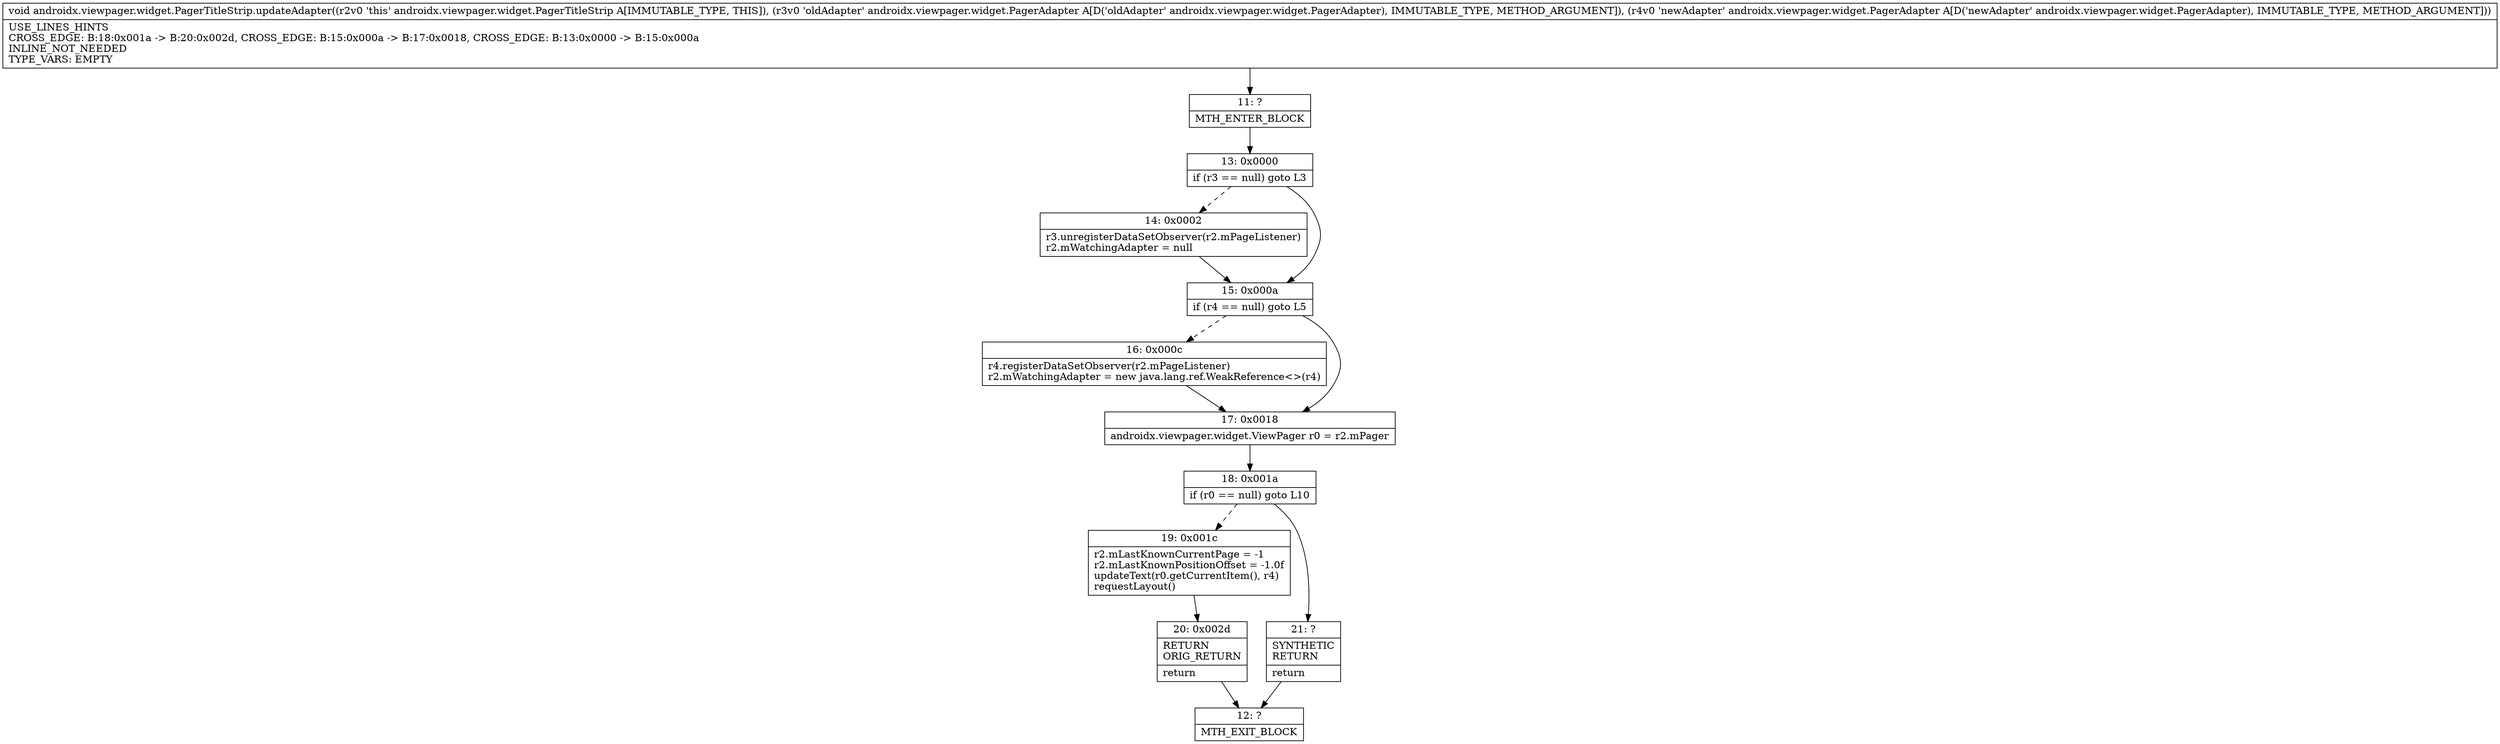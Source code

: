 digraph "CFG forandroidx.viewpager.widget.PagerTitleStrip.updateAdapter(Landroidx\/viewpager\/widget\/PagerAdapter;Landroidx\/viewpager\/widget\/PagerAdapter;)V" {
Node_11 [shape=record,label="{11\:\ ?|MTH_ENTER_BLOCK\l}"];
Node_13 [shape=record,label="{13\:\ 0x0000|if (r3 == null) goto L3\l}"];
Node_14 [shape=record,label="{14\:\ 0x0002|r3.unregisterDataSetObserver(r2.mPageListener)\lr2.mWatchingAdapter = null\l}"];
Node_15 [shape=record,label="{15\:\ 0x000a|if (r4 == null) goto L5\l}"];
Node_16 [shape=record,label="{16\:\ 0x000c|r4.registerDataSetObserver(r2.mPageListener)\lr2.mWatchingAdapter = new java.lang.ref.WeakReference\<\>(r4)\l}"];
Node_17 [shape=record,label="{17\:\ 0x0018|androidx.viewpager.widget.ViewPager r0 = r2.mPager\l}"];
Node_18 [shape=record,label="{18\:\ 0x001a|if (r0 == null) goto L10\l}"];
Node_19 [shape=record,label="{19\:\ 0x001c|r2.mLastKnownCurrentPage = \-1\lr2.mLastKnownPositionOffset = \-1.0f\lupdateText(r0.getCurrentItem(), r4)\lrequestLayout()\l}"];
Node_20 [shape=record,label="{20\:\ 0x002d|RETURN\lORIG_RETURN\l|return\l}"];
Node_12 [shape=record,label="{12\:\ ?|MTH_EXIT_BLOCK\l}"];
Node_21 [shape=record,label="{21\:\ ?|SYNTHETIC\lRETURN\l|return\l}"];
MethodNode[shape=record,label="{void androidx.viewpager.widget.PagerTitleStrip.updateAdapter((r2v0 'this' androidx.viewpager.widget.PagerTitleStrip A[IMMUTABLE_TYPE, THIS]), (r3v0 'oldAdapter' androidx.viewpager.widget.PagerAdapter A[D('oldAdapter' androidx.viewpager.widget.PagerAdapter), IMMUTABLE_TYPE, METHOD_ARGUMENT]), (r4v0 'newAdapter' androidx.viewpager.widget.PagerAdapter A[D('newAdapter' androidx.viewpager.widget.PagerAdapter), IMMUTABLE_TYPE, METHOD_ARGUMENT]))  | USE_LINES_HINTS\lCROSS_EDGE: B:18:0x001a \-\> B:20:0x002d, CROSS_EDGE: B:15:0x000a \-\> B:17:0x0018, CROSS_EDGE: B:13:0x0000 \-\> B:15:0x000a\lINLINE_NOT_NEEDED\lTYPE_VARS: EMPTY\l}"];
MethodNode -> Node_11;Node_11 -> Node_13;
Node_13 -> Node_14[style=dashed];
Node_13 -> Node_15;
Node_14 -> Node_15;
Node_15 -> Node_16[style=dashed];
Node_15 -> Node_17;
Node_16 -> Node_17;
Node_17 -> Node_18;
Node_18 -> Node_19[style=dashed];
Node_18 -> Node_21;
Node_19 -> Node_20;
Node_20 -> Node_12;
Node_21 -> Node_12;
}

